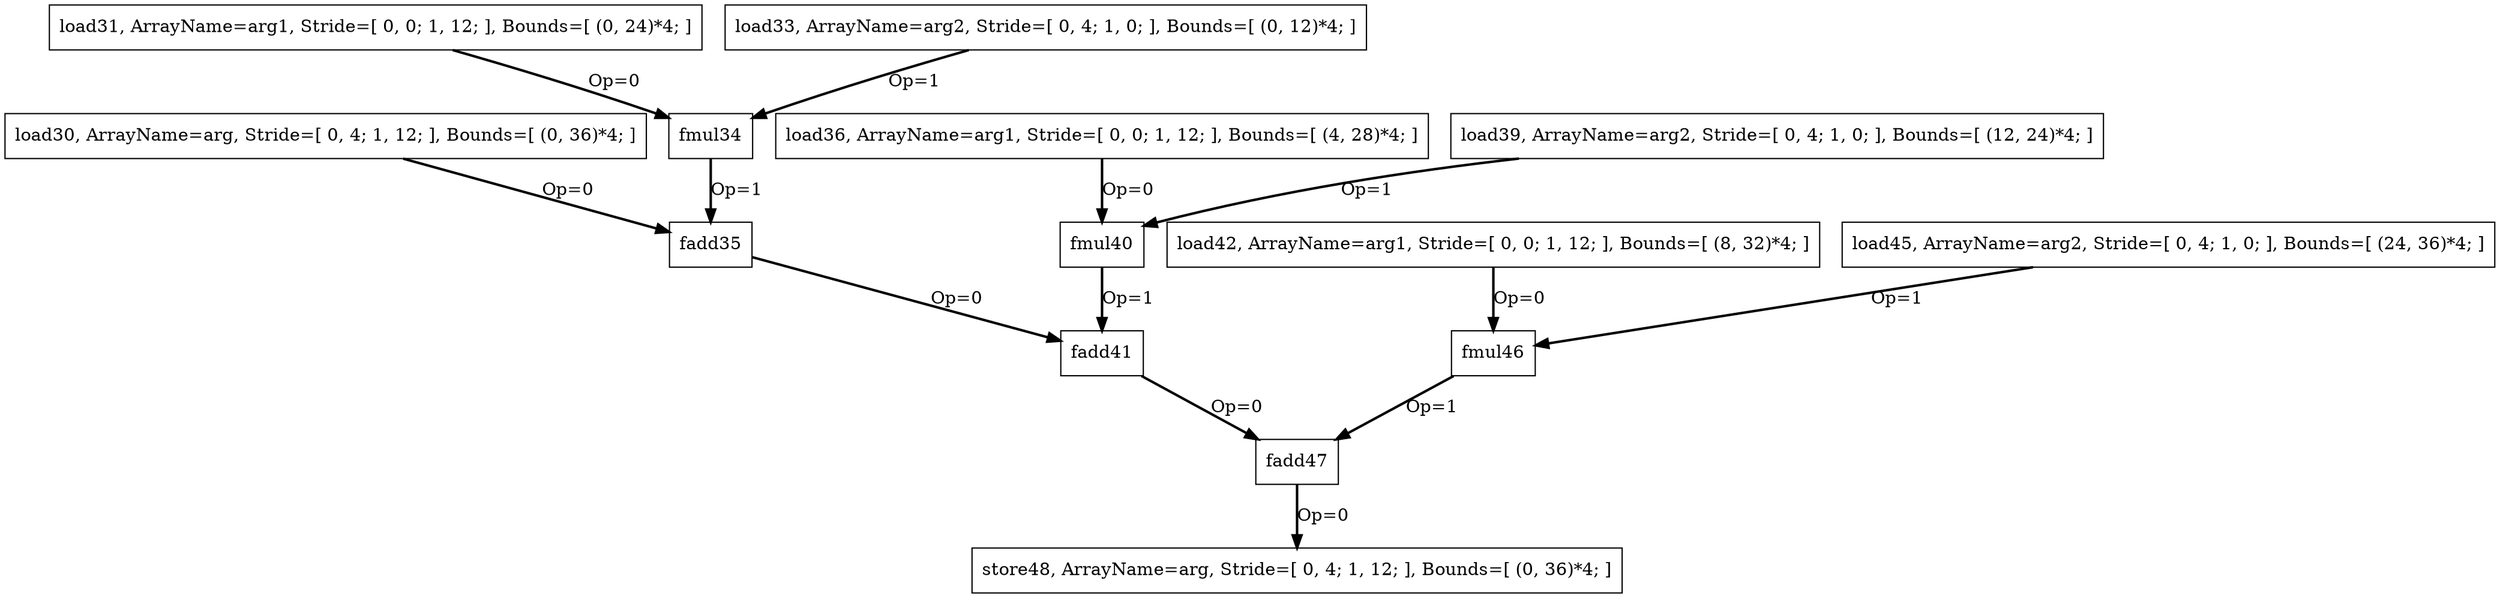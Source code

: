 Digraph G {
load30[label = "load30, ArrayName=arg, Stride=[ 0, 4; 1, 12; ], Bounds=[ (0, 36)*4; ]", shape = box, color = black];
load31[label = "load31, ArrayName=arg1, Stride=[ 0, 0; 1, 12; ], Bounds=[ (0, 24)*4; ]", shape = box, color = black];
load33[label = "load33, ArrayName=arg2, Stride=[ 0, 4; 1, 0; ], Bounds=[ (0, 12)*4; ]", shape = box, color = black];
fmul34[label = "fmul34", shape = box, color = black];
fadd35[label = "fadd35", shape = box, color = black];
load36[label = "load36, ArrayName=arg1, Stride=[ 0, 0; 1, 12; ], Bounds=[ (4, 28)*4; ]", shape = box, color = black];
load39[label = "load39, ArrayName=arg2, Stride=[ 0, 4; 1, 0; ], Bounds=[ (12, 24)*4; ]", shape = box, color = black];
fmul40[label = "fmul40", shape = box, color = black];
fadd41[label = "fadd41", shape = box, color = black];
load42[label = "load42, ArrayName=arg1, Stride=[ 0, 0; 1, 12; ], Bounds=[ (8, 32)*4; ]", shape = box, color = black];
load45[label = "load45, ArrayName=arg2, Stride=[ 0, 4; 1, 0; ], Bounds=[ (24, 36)*4; ]", shape = box, color = black];
fmul46[label = "fmul46", shape = box, color = black];
fadd47[label = "fadd47", shape = box, color = black];
store48[label = "store48, ArrayName=arg, Stride=[ 0, 4; 1, 12; ], Bounds=[ (0, 36)*4; ]", shape = box, color = black];
load30 -> fadd35[color = black, style = bold, label = "Op=0"];
load31 -> fmul34[color = black, style = bold, label = "Op=0"];
load33 -> fmul34[color = black, style = bold, label = "Op=1"];
fmul34 -> fadd35[color = black, style = bold, label = "Op=1"];
fadd35 -> fadd41[color = black, style = bold, label = "Op=0"];
load36 -> fmul40[color = black, style = bold, label = "Op=0"];
load39 -> fmul40[color = black, style = bold, label = "Op=1"];
fmul40 -> fadd41[color = black, style = bold, label = "Op=1"];
fadd41 -> fadd47[color = black, style = bold, label = "Op=0"];
load42 -> fmul46[color = black, style = bold, label = "Op=0"];
load45 -> fmul46[color = black, style = bold, label = "Op=1"];
fmul46 -> fadd47[color = black, style = bold, label = "Op=1"];
fadd47 -> store48[color = black, style = bold, label = "Op=0"];
}
